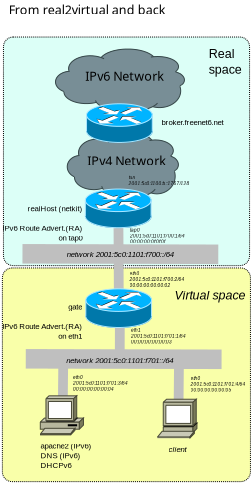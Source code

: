 <?xml version="1.0" encoding="UTF-8"?>
<dia:diagram xmlns:dia="http://www.lysator.liu.se/~alla/dia/">
  <dia:layer name="Background" visible="true">
    <dia:object type="Standard - Box" version="0" id="O0">
      <dia:attribute name="obj_pos">
        <dia:point val="3.035,-4.051"/>
      </dia:attribute>
      <dia:attribute name="obj_bb">
        <dia:rectangle val="3.01,-4.076;15.66,7.681"/>
      </dia:attribute>
      <dia:attribute name="elem_corner">
        <dia:point val="3.035,-4.051"/>
      </dia:attribute>
      <dia:attribute name="elem_width">
        <dia:real val="12.6"/>
      </dia:attribute>
      <dia:attribute name="elem_height">
        <dia:real val="11.707"/>
      </dia:attribute>
      <dia:attribute name="border_width">
        <dia:real val="0.05"/>
      </dia:attribute>
      <dia:attribute name="inner_color">
        <dia:color val="#dcfff7"/>
      </dia:attribute>
      <dia:attribute name="show_background">
        <dia:boolean val="true"/>
      </dia:attribute>
      <dia:attribute name="line_style">
        <dia:enum val="4"/>
      </dia:attribute>
      <dia:attribute name="dashlength">
        <dia:real val="0.5"/>
      </dia:attribute>
      <dia:attribute name="corner_radius">
        <dia:real val="0.5"/>
      </dia:attribute>
    </dia:object>
    <dia:object type="Standard - Box" version="0" id="O1">
      <dia:attribute name="obj_pos">
        <dia:point val="2.98,7.774"/>
      </dia:attribute>
      <dia:attribute name="obj_bb">
        <dia:rectangle val="2.955,7.749;15.705,18.738"/>
      </dia:attribute>
      <dia:attribute name="elem_corner">
        <dia:point val="2.98,7.774"/>
      </dia:attribute>
      <dia:attribute name="elem_width">
        <dia:real val="12.7"/>
      </dia:attribute>
      <dia:attribute name="elem_height">
        <dia:real val="10.939"/>
      </dia:attribute>
      <dia:attribute name="border_width">
        <dia:real val="0.05"/>
      </dia:attribute>
      <dia:attribute name="inner_color">
        <dia:color val="#f9ffa9"/>
      </dia:attribute>
      <dia:attribute name="show_background">
        <dia:boolean val="true"/>
      </dia:attribute>
      <dia:attribute name="line_style">
        <dia:enum val="4"/>
      </dia:attribute>
      <dia:attribute name="dashlength">
        <dia:real val="0.5"/>
      </dia:attribute>
      <dia:attribute name="corner_radius">
        <dia:real val="0.5"/>
      </dia:attribute>
    </dia:object>
    <dia:object type="Standard - Text" version="1" id="O2">
      <dia:attribute name="obj_pos">
        <dia:point val="-0.447,15.923"/>
      </dia:attribute>
      <dia:attribute name="obj_bb">
        <dia:rectangle val="-0.447,15.523;-0.447,16.723"/>
      </dia:attribute>
      <dia:attribute name="text">
        <dia:composite type="text">
          <dia:attribute name="string">
            <dia:string>##</dia:string>
          </dia:attribute>
          <dia:attribute name="font">
            <dia:font family="sans" style="0" name="Helvetica"/>
          </dia:attribute>
          <dia:attribute name="height">
            <dia:real val="0.8"/>
          </dia:attribute>
          <dia:attribute name="pos">
            <dia:point val="-0.447,15.923"/>
          </dia:attribute>
          <dia:attribute name="color">
            <dia:color val="#000000"/>
          </dia:attribute>
          <dia:attribute name="alignment">
            <dia:enum val="0"/>
          </dia:attribute>
        </dia:composite>
      </dia:attribute>
      <dia:attribute name="valign">
        <dia:enum val="3"/>
      </dia:attribute>
    </dia:object>
    <dia:object type="Cisco - Cloud Dark" version="0" id="O3">
      <dia:attribute name="obj_pos">
        <dia:point val="5.7,-3.433"/>
      </dia:attribute>
      <dia:attribute name="obj_bb">
        <dia:rectangle val="5.699,-3.434;12.3,-0.233"/>
      </dia:attribute>
      <dia:attribute name="elem_corner">
        <dia:point val="5.7,-3.433"/>
      </dia:attribute>
      <dia:attribute name="elem_width">
        <dia:real val="6.6"/>
      </dia:attribute>
      <dia:attribute name="elem_height">
        <dia:real val="3.2"/>
      </dia:attribute>
      <dia:attribute name="line_width">
        <dia:real val="0.1"/>
      </dia:attribute>
      <dia:attribute name="line_colour">
        <dia:color val="#000000"/>
      </dia:attribute>
      <dia:attribute name="fill_colour">
        <dia:color val="#ffffff"/>
      </dia:attribute>
      <dia:attribute name="show_background">
        <dia:boolean val="true"/>
      </dia:attribute>
      <dia:attribute name="line_style">
        <dia:enum val="0"/>
        <dia:real val="1"/>
      </dia:attribute>
      <dia:attribute name="flip_horizontal">
        <dia:boolean val="false"/>
      </dia:attribute>
      <dia:attribute name="flip_vertical">
        <dia:boolean val="false"/>
      </dia:attribute>
    </dia:object>
    <dia:object type="Standard - Text" version="1" id="O4">
      <dia:attribute name="obj_pos">
        <dia:point val="9.236,-1.814"/>
      </dia:attribute>
      <dia:attribute name="obj_bb">
        <dia:rectangle val="7.307,-2.356;11.164,-1.416"/>
      </dia:attribute>
      <dia:attribute name="text">
        <dia:composite type="text">
          <dia:attribute name="string">
            <dia:string>#IPv6 Network#</dia:string>
          </dia:attribute>
          <dia:attribute name="font">
            <dia:font family="sans" style="0" name="Helvetica"/>
          </dia:attribute>
          <dia:attribute name="height">
            <dia:real val="0.8"/>
          </dia:attribute>
          <dia:attribute name="pos">
            <dia:point val="9.236,-1.814"/>
          </dia:attribute>
          <dia:attribute name="color">
            <dia:color val="#000000"/>
          </dia:attribute>
          <dia:attribute name="alignment">
            <dia:enum val="1"/>
          </dia:attribute>
        </dia:composite>
      </dia:attribute>
      <dia:attribute name="valign">
        <dia:enum val="3"/>
      </dia:attribute>
      <dia:connections>
        <dia:connection handle="0" to="O3" connection="14"/>
      </dia:connections>
    </dia:object>
    <dia:object type="Cisco - Cloud Dark" version="0" id="O5">
      <dia:attribute name="obj_pos">
        <dia:point val="6.3,0.817"/>
      </dia:attribute>
      <dia:attribute name="obj_bb">
        <dia:rectangle val="6.3,0.816;11.991,4.194"/>
      </dia:attribute>
      <dia:attribute name="elem_corner">
        <dia:point val="6.3,0.817"/>
      </dia:attribute>
      <dia:attribute name="elem_width">
        <dia:real val="5.691"/>
      </dia:attribute>
      <dia:attribute name="elem_height">
        <dia:real val="3.377"/>
      </dia:attribute>
      <dia:attribute name="line_width">
        <dia:real val="0.1"/>
      </dia:attribute>
      <dia:attribute name="line_colour">
        <dia:color val="#000000"/>
      </dia:attribute>
      <dia:attribute name="fill_colour">
        <dia:color val="#ffffff"/>
      </dia:attribute>
      <dia:attribute name="show_background">
        <dia:boolean val="true"/>
      </dia:attribute>
      <dia:attribute name="line_style">
        <dia:enum val="0"/>
        <dia:real val="1"/>
      </dia:attribute>
      <dia:attribute name="flip_horizontal">
        <dia:boolean val="false"/>
      </dia:attribute>
      <dia:attribute name="flip_vertical">
        <dia:boolean val="false"/>
      </dia:attribute>
    </dia:object>
    <dia:object type="Standard - Text" version="1" id="O6">
      <dia:attribute name="obj_pos">
        <dia:point val="9.349,2.526"/>
      </dia:attribute>
      <dia:attribute name="obj_bb">
        <dia:rectangle val="7.42,1.983;11.277,2.923"/>
      </dia:attribute>
      <dia:attribute name="text">
        <dia:composite type="text">
          <dia:attribute name="string">
            <dia:string>#IPv4 Network#</dia:string>
          </dia:attribute>
          <dia:attribute name="font">
            <dia:font family="sans" style="0" name="Helvetica"/>
          </dia:attribute>
          <dia:attribute name="height">
            <dia:real val="0.8"/>
          </dia:attribute>
          <dia:attribute name="pos">
            <dia:point val="9.349,2.526"/>
          </dia:attribute>
          <dia:attribute name="color">
            <dia:color val="#000000"/>
          </dia:attribute>
          <dia:attribute name="alignment">
            <dia:enum val="1"/>
          </dia:attribute>
        </dia:composite>
      </dia:attribute>
      <dia:attribute name="valign">
        <dia:enum val="3"/>
      </dia:attribute>
      <dia:connections>
        <dia:connection handle="0" to="O5" connection="14"/>
      </dia:connections>
    </dia:object>
    <dia:object type="Cisco - Router" version="0" id="O7">
      <dia:attribute name="obj_pos">
        <dia:point val="7.287,-0.633"/>
      </dia:attribute>
      <dia:attribute name="obj_bb">
        <dia:rectangle val="7.287,-0.634;10.675,1.367"/>
      </dia:attribute>
      <dia:attribute name="elem_corner">
        <dia:point val="7.287,-0.633"/>
      </dia:attribute>
      <dia:attribute name="elem_width">
        <dia:real val="3.387"/>
      </dia:attribute>
      <dia:attribute name="elem_height">
        <dia:real val="2"/>
      </dia:attribute>
      <dia:attribute name="line_width">
        <dia:real val="0.1"/>
      </dia:attribute>
      <dia:attribute name="line_colour">
        <dia:color val="#000000"/>
      </dia:attribute>
      <dia:attribute name="fill_colour">
        <dia:color val="#ffffff"/>
      </dia:attribute>
      <dia:attribute name="show_background">
        <dia:boolean val="true"/>
      </dia:attribute>
      <dia:attribute name="line_style">
        <dia:enum val="0"/>
        <dia:real val="1"/>
      </dia:attribute>
      <dia:attribute name="flip_horizontal">
        <dia:boolean val="false"/>
      </dia:attribute>
      <dia:attribute name="flip_vertical">
        <dia:boolean val="false"/>
      </dia:attribute>
    </dia:object>
    <dia:object type="Standard - Line" version="0" id="O8">
      <dia:attribute name="obj_pos">
        <dia:point val="6.098,12.317"/>
      </dia:attribute>
      <dia:attribute name="obj_bb">
        <dia:rectangle val="5.825,12.065;6.35,14.671"/>
      </dia:attribute>
      <dia:attribute name="conn_endpoints">
        <dia:point val="6.098,12.317"/>
        <dia:point val="6.077,14.419"/>
      </dia:attribute>
      <dia:attribute name="numcp">
        <dia:int val="1"/>
      </dia:attribute>
      <dia:attribute name="line_color">
        <dia:color val="#bfbfbf"/>
      </dia:attribute>
      <dia:attribute name="line_width">
        <dia:real val="0.5"/>
      </dia:attribute>
    </dia:object>
    <dia:object type="Standard - Line" version="0" id="O9">
      <dia:attribute name="obj_pos">
        <dia:point val="12.023,12.332"/>
      </dia:attribute>
      <dia:attribute name="obj_bb">
        <dia:rectangle val="11.75,12.08;12.275,14.877"/>
      </dia:attribute>
      <dia:attribute name="conn_endpoints">
        <dia:point val="12.023,12.332"/>
        <dia:point val="12.002,14.624"/>
      </dia:attribute>
      <dia:attribute name="numcp">
        <dia:int val="1"/>
      </dia:attribute>
      <dia:attribute name="line_color">
        <dia:color val="#bfbfbf"/>
      </dia:attribute>
      <dia:attribute name="line_width">
        <dia:real val="0.5"/>
      </dia:attribute>
    </dia:object>
    <dia:object type="Standard - Line" version="0" id="O10">
      <dia:attribute name="obj_pos">
        <dia:point val="8.923,5.732"/>
      </dia:attribute>
      <dia:attribute name="obj_bb">
        <dia:rectangle val="8.672,5.481;9.19,9.093"/>
      </dia:attribute>
      <dia:attribute name="conn_endpoints">
        <dia:point val="8.923,5.732"/>
        <dia:point val="8.938,8.842"/>
      </dia:attribute>
      <dia:attribute name="numcp">
        <dia:int val="1"/>
      </dia:attribute>
      <dia:attribute name="line_color">
        <dia:color val="#bfbfbf"/>
      </dia:attribute>
      <dia:attribute name="line_width">
        <dia:real val="0.5"/>
      </dia:attribute>
      <dia:connections>
        <dia:connection handle="0" to="O13" connection="4"/>
        <dia:connection handle="1" to="O28" connection="4"/>
      </dia:connections>
    </dia:object>
    <dia:object type="Cisco - PC" version="0" id="O11">
      <dia:attribute name="obj_pos">
        <dia:point val="4.921,14.319"/>
      </dia:attribute>
      <dia:attribute name="obj_bb">
        <dia:rectangle val="4.92,14.318;7.133,16.32"/>
      </dia:attribute>
      <dia:attribute name="elem_corner">
        <dia:point val="4.921,14.319"/>
      </dia:attribute>
      <dia:attribute name="elem_width">
        <dia:real val="2.21"/>
      </dia:attribute>
      <dia:attribute name="elem_height">
        <dia:real val="2"/>
      </dia:attribute>
      <dia:attribute name="line_width">
        <dia:real val="0.1"/>
      </dia:attribute>
      <dia:attribute name="line_colour">
        <dia:color val="#000000"/>
      </dia:attribute>
      <dia:attribute name="fill_colour">
        <dia:color val="#ffffff"/>
      </dia:attribute>
      <dia:attribute name="show_background">
        <dia:boolean val="true"/>
      </dia:attribute>
      <dia:attribute name="line_style">
        <dia:enum val="0"/>
        <dia:real val="1"/>
      </dia:attribute>
      <dia:attribute name="flip_horizontal">
        <dia:boolean val="false"/>
      </dia:attribute>
      <dia:attribute name="flip_vertical">
        <dia:boolean val="false"/>
      </dia:attribute>
    </dia:object>
    <dia:object type="Cisco - Terminal" version="0" id="O12">
      <dia:attribute name="obj_pos">
        <dia:point val="10.918,14.495"/>
      </dia:attribute>
      <dia:attribute name="obj_bb">
        <dia:rectangle val="10.916,14.494;12.941,16.496"/>
      </dia:attribute>
      <dia:attribute name="elem_corner">
        <dia:point val="10.918,14.495"/>
      </dia:attribute>
      <dia:attribute name="elem_width">
        <dia:real val="2.022"/>
      </dia:attribute>
      <dia:attribute name="elem_height">
        <dia:real val="2.0"/>
      </dia:attribute>
      <dia:attribute name="line_width">
        <dia:real val="0.1"/>
      </dia:attribute>
      <dia:attribute name="line_colour">
        <dia:color val="#000000"/>
      </dia:attribute>
      <dia:attribute name="fill_colour">
        <dia:color val="#ffffff"/>
      </dia:attribute>
      <dia:attribute name="show_background">
        <dia:boolean val="true"/>
      </dia:attribute>
      <dia:attribute name="line_style">
        <dia:enum val="0"/>
        <dia:real val="1"/>
      </dia:attribute>
      <dia:attribute name="flip_horizontal">
        <dia:boolean val="false"/>
      </dia:attribute>
      <dia:attribute name="flip_vertical">
        <dia:boolean val="false"/>
      </dia:attribute>
    </dia:object>
    <dia:object type="Cisco - Router" version="0" id="O13">
      <dia:attribute name="obj_pos">
        <dia:point val="7.226,3.732"/>
      </dia:attribute>
      <dia:attribute name="obj_bb">
        <dia:rectangle val="7.225,3.732;10.613,5.733"/>
      </dia:attribute>
      <dia:attribute name="elem_corner">
        <dia:point val="7.226,3.732"/>
      </dia:attribute>
      <dia:attribute name="elem_width">
        <dia:real val="3.387"/>
      </dia:attribute>
      <dia:attribute name="elem_height">
        <dia:real val="2"/>
      </dia:attribute>
      <dia:attribute name="line_width">
        <dia:real val="0.1"/>
      </dia:attribute>
      <dia:attribute name="line_colour">
        <dia:color val="#000000"/>
      </dia:attribute>
      <dia:attribute name="fill_colour">
        <dia:color val="#ffffff"/>
      </dia:attribute>
      <dia:attribute name="show_background">
        <dia:boolean val="true"/>
      </dia:attribute>
      <dia:attribute name="line_style">
        <dia:enum val="0"/>
        <dia:real val="1"/>
      </dia:attribute>
      <dia:attribute name="flip_horizontal">
        <dia:boolean val="false"/>
      </dia:attribute>
      <dia:attribute name="flip_vertical">
        <dia:boolean val="false"/>
      </dia:attribute>
    </dia:object>
    <dia:object type="Standard - Text" version="1" id="O14">
      <dia:attribute name="obj_pos">
        <dia:point val="7.064,9.898"/>
      </dia:attribute>
      <dia:attribute name="obj_bb">
        <dia:rectangle val="3.269,9.575;7.075,11.728"/>
      </dia:attribute>
      <dia:attribute name="text">
        <dia:composite type="text">
          <dia:attribute name="string">
            <dia:string>#gate

IPv6 Route Advert.(RA)
on eth1#</dia:string>
          </dia:attribute>
          <dia:attribute name="font">
            <dia:font family="arial" style="0" name="Helvetica"/>
          </dia:attribute>
          <dia:attribute name="height">
            <dia:real val="0.5"/>
          </dia:attribute>
          <dia:attribute name="pos">
            <dia:point val="7.064,9.898"/>
          </dia:attribute>
          <dia:attribute name="color">
            <dia:color val="#000000"/>
          </dia:attribute>
          <dia:attribute name="alignment">
            <dia:enum val="2"/>
          </dia:attribute>
        </dia:composite>
      </dia:attribute>
      <dia:attribute name="valign">
        <dia:enum val="3"/>
      </dia:attribute>
    </dia:object>
    <dia:object type="Standard - Text" version="1" id="O15">
      <dia:attribute name="obj_pos">
        <dia:point val="4.93,17.018"/>
      </dia:attribute>
      <dia:attribute name="obj_bb">
        <dia:rectangle val="4.93,16.686;7.405,18.263"/>
      </dia:attribute>
      <dia:attribute name="text">
        <dia:composite type="text">
          <dia:attribute name="string">
            <dia:string>#apache2 (IPv6)
DNS (IPv6)
DHCPv6#</dia:string>
          </dia:attribute>
          <dia:attribute name="font">
            <dia:font family="arial" style="0" name="Helvetica"/>
          </dia:attribute>
          <dia:attribute name="height">
            <dia:real val="0.5"/>
          </dia:attribute>
          <dia:attribute name="pos">
            <dia:point val="4.93,17.018"/>
          </dia:attribute>
          <dia:attribute name="color">
            <dia:color val="#000000"/>
          </dia:attribute>
          <dia:attribute name="alignment">
            <dia:enum val="0"/>
          </dia:attribute>
        </dia:composite>
      </dia:attribute>
      <dia:attribute name="valign">
        <dia:enum val="3"/>
      </dia:attribute>
    </dia:object>
    <dia:object type="Standard - Text" version="1" id="O16">
      <dia:attribute name="obj_pos">
        <dia:point val="11.95,17.2"/>
      </dia:attribute>
      <dia:attribute name="obj_bb">
        <dia:rectangle val="11.525,16.867;12.375,17.445"/>
      </dia:attribute>
      <dia:attribute name="text">
        <dia:composite type="text">
          <dia:attribute name="string">
            <dia:string>#client#</dia:string>
          </dia:attribute>
          <dia:attribute name="font">
            <dia:font family="arial" style="4" name="Helvetica"/>
          </dia:attribute>
          <dia:attribute name="height">
            <dia:real val="0.5"/>
          </dia:attribute>
          <dia:attribute name="pos">
            <dia:point val="11.95,17.2"/>
          </dia:attribute>
          <dia:attribute name="color">
            <dia:color val="#000000"/>
          </dia:attribute>
          <dia:attribute name="alignment">
            <dia:enum val="1"/>
          </dia:attribute>
        </dia:composite>
      </dia:attribute>
      <dia:attribute name="valign">
        <dia:enum val="3"/>
      </dia:attribute>
    </dia:object>
    <dia:object type="Standard - Text" version="1" id="O17">
      <dia:attribute name="obj_pos">
        <dia:point val="7.078,4.869"/>
      </dia:attribute>
      <dia:attribute name="obj_bb">
        <dia:rectangle val="3.283,4.546;7.089,6.699"/>
      </dia:attribute>
      <dia:attribute name="text">
        <dia:composite type="text">
          <dia:attribute name="string">
            <dia:string>#realHost (netkit)

IPv6 Route Advert.(RA)
on tap0#</dia:string>
          </dia:attribute>
          <dia:attribute name="font">
            <dia:font family="arial" style="0" name="Helvetica"/>
          </dia:attribute>
          <dia:attribute name="height">
            <dia:real val="0.5"/>
          </dia:attribute>
          <dia:attribute name="pos">
            <dia:point val="7.078,4.869"/>
          </dia:attribute>
          <dia:attribute name="color">
            <dia:color val="#000000"/>
          </dia:attribute>
          <dia:attribute name="alignment">
            <dia:enum val="2"/>
          </dia:attribute>
        </dia:composite>
      </dia:attribute>
      <dia:attribute name="valign">
        <dia:enum val="3"/>
      </dia:attribute>
    </dia:object>
    <dia:object type="Standard - Text" version="1" id="O18">
      <dia:attribute name="obj_pos">
        <dia:point val="11.12,0.457"/>
      </dia:attribute>
      <dia:attribute name="obj_bb">
        <dia:rectangle val="11.12,0.124;14.188,0.702"/>
      </dia:attribute>
      <dia:attribute name="text">
        <dia:composite type="text">
          <dia:attribute name="string">
            <dia:string>#broker.freenet6.net#</dia:string>
          </dia:attribute>
          <dia:attribute name="font">
            <dia:font family="arial" style="0" name="Helvetica"/>
          </dia:attribute>
          <dia:attribute name="height">
            <dia:real val="0.5"/>
          </dia:attribute>
          <dia:attribute name="pos">
            <dia:point val="11.12,0.457"/>
          </dia:attribute>
          <dia:attribute name="color">
            <dia:color val="#000000"/>
          </dia:attribute>
          <dia:attribute name="alignment">
            <dia:enum val="0"/>
          </dia:attribute>
        </dia:composite>
      </dia:attribute>
      <dia:attribute name="valign">
        <dia:enum val="3"/>
      </dia:attribute>
    </dia:object>
    <dia:object type="Standard - Text" version="1" id="O19">
      <dia:attribute name="obj_pos">
        <dia:point val="9.514,5.917"/>
      </dia:attribute>
      <dia:attribute name="obj_bb">
        <dia:rectangle val="9.514,5.717;11.989,6.665"/>
      </dia:attribute>
      <dia:attribute name="text">
        <dia:composite type="text">
          <dia:attribute name="string">
            <dia:string>#tap0
2001:5c0:1101:f700:1/64 
00:00:00:0f:0f:0f#</dia:string>
          </dia:attribute>
          <dia:attribute name="font">
            <dia:font family="arial" style="4" name="Helvetica"/>
          </dia:attribute>
          <dia:attribute name="height">
            <dia:real val="0.3"/>
          </dia:attribute>
          <dia:attribute name="pos">
            <dia:point val="9.514,5.917"/>
          </dia:attribute>
          <dia:attribute name="color">
            <dia:color val="#000000"/>
          </dia:attribute>
          <dia:attribute name="alignment">
            <dia:enum val="0"/>
          </dia:attribute>
        </dia:composite>
      </dia:attribute>
      <dia:attribute name="valign">
        <dia:enum val="3"/>
      </dia:attribute>
    </dia:object>
    <dia:object type="Standard - Text" version="1" id="O20">
      <dia:attribute name="obj_pos">
        <dia:point val="3.303,-5.209"/>
      </dia:attribute>
      <dia:attribute name="obj_bb">
        <dia:rectangle val="3.303,-5.751;11.125,-4.811"/>
      </dia:attribute>
      <dia:attribute name="text">
        <dia:composite type="text">
          <dia:attribute name="string">
            <dia:string>#From real2virtual and back#</dia:string>
          </dia:attribute>
          <dia:attribute name="font">
            <dia:font family="sans" style="0" name="Helvetica"/>
          </dia:attribute>
          <dia:attribute name="height">
            <dia:real val="0.8"/>
          </dia:attribute>
          <dia:attribute name="pos">
            <dia:point val="3.303,-5.209"/>
          </dia:attribute>
          <dia:attribute name="color">
            <dia:color val="#000000"/>
          </dia:attribute>
          <dia:attribute name="alignment">
            <dia:enum val="0"/>
          </dia:attribute>
        </dia:composite>
      </dia:attribute>
      <dia:attribute name="valign">
        <dia:enum val="3"/>
      </dia:attribute>
    </dia:object>
    <dia:object type="Standard - Text" version="1" id="O21">
      <dia:attribute name="obj_pos">
        <dia:point val="9.439,3.235"/>
      </dia:attribute>
      <dia:attribute name="obj_bb">
        <dia:rectangle val="9.439,3.035;12.099,3.683"/>
      </dia:attribute>
      <dia:attribute name="text">
        <dia:composite type="text">
          <dia:attribute name="string">
            <dia:string>#tun
2001:5c0:1100:b::1767/128#</dia:string>
          </dia:attribute>
          <dia:attribute name="font">
            <dia:font family="arial" style="4" name="Helvetica"/>
          </dia:attribute>
          <dia:attribute name="height">
            <dia:real val="0.3"/>
          </dia:attribute>
          <dia:attribute name="pos">
            <dia:point val="9.439,3.235"/>
          </dia:attribute>
          <dia:attribute name="color">
            <dia:color val="#000000"/>
          </dia:attribute>
          <dia:attribute name="alignment">
            <dia:enum val="0"/>
          </dia:attribute>
        </dia:composite>
      </dia:attribute>
      <dia:attribute name="valign">
        <dia:enum val="3"/>
      </dia:attribute>
    </dia:object>
    <dia:object type="Standard - Text" version="1" id="O22">
      <dia:attribute name="obj_pos">
        <dia:point val="9.564,11.042"/>
      </dia:attribute>
      <dia:attribute name="obj_bb">
        <dia:rectangle val="9.564,10.842;12.039,11.79"/>
      </dia:attribute>
      <dia:attribute name="text">
        <dia:composite type="text">
          <dia:attribute name="string">
            <dia:string>#eth1
2001:5c0:1101:f701:1/64 
00:00:00:00:00:03#</dia:string>
          </dia:attribute>
          <dia:attribute name="font">
            <dia:font family="arial" style="4" name="Helvetica"/>
          </dia:attribute>
          <dia:attribute name="height">
            <dia:real val="0.3"/>
          </dia:attribute>
          <dia:attribute name="pos">
            <dia:point val="9.564,11.042"/>
          </dia:attribute>
          <dia:attribute name="color">
            <dia:color val="#000000"/>
          </dia:attribute>
          <dia:attribute name="alignment">
            <dia:enum val="0"/>
          </dia:attribute>
        </dia:composite>
      </dia:attribute>
      <dia:attribute name="valign">
        <dia:enum val="3"/>
      </dia:attribute>
    </dia:object>
    <dia:object type="Standard - Text" version="1" id="O23">
      <dia:attribute name="obj_pos">
        <dia:point val="6.589,13.454"/>
      </dia:attribute>
      <dia:attribute name="obj_bb">
        <dia:rectangle val="6.589,13.254;9.064,14.201"/>
      </dia:attribute>
      <dia:attribute name="text">
        <dia:composite type="text">
          <dia:attribute name="string">
            <dia:string>#eth0
2001:5c0:1101:f701:3/64 
00:00:00:00:00:04#</dia:string>
          </dia:attribute>
          <dia:attribute name="font">
            <dia:font family="arial" style="4" name="Helvetica"/>
          </dia:attribute>
          <dia:attribute name="height">
            <dia:real val="0.3"/>
          </dia:attribute>
          <dia:attribute name="pos">
            <dia:point val="6.589,13.454"/>
          </dia:attribute>
          <dia:attribute name="color">
            <dia:color val="#000000"/>
          </dia:attribute>
          <dia:attribute name="alignment">
            <dia:enum val="0"/>
          </dia:attribute>
        </dia:composite>
      </dia:attribute>
      <dia:attribute name="valign">
        <dia:enum val="3"/>
      </dia:attribute>
    </dia:object>
    <dia:object type="Standard - Text" version="1" id="O24">
      <dia:attribute name="obj_pos">
        <dia:point val="12.614,13.504"/>
      </dia:attribute>
      <dia:attribute name="obj_bb">
        <dia:rectangle val="12.614,13.304;15.089,14.252"/>
      </dia:attribute>
      <dia:attribute name="text">
        <dia:composite type="text">
          <dia:attribute name="string">
            <dia:string>#eth0
2001:5c0:1101:f701:4/64 
00:00:00:00:00:05#</dia:string>
          </dia:attribute>
          <dia:attribute name="font">
            <dia:font family="arial" style="4" name="Helvetica"/>
          </dia:attribute>
          <dia:attribute name="height">
            <dia:real val="0.3"/>
          </dia:attribute>
          <dia:attribute name="pos">
            <dia:point val="12.614,13.504"/>
          </dia:attribute>
          <dia:attribute name="color">
            <dia:color val="#000000"/>
          </dia:attribute>
          <dia:attribute name="alignment">
            <dia:enum val="0"/>
          </dia:attribute>
        </dia:composite>
      </dia:attribute>
      <dia:attribute name="valign">
        <dia:enum val="3"/>
      </dia:attribute>
    </dia:object>
    <dia:object type="Standard - Line" version="0" id="O25">
      <dia:attribute name="obj_pos">
        <dia:point val="8.994,9.567"/>
      </dia:attribute>
      <dia:attribute name="obj_bb">
        <dia:rectangle val="8.738,9.317;9.244,12.582"/>
      </dia:attribute>
      <dia:attribute name="conn_endpoints">
        <dia:point val="8.994,9.567"/>
        <dia:point val="8.989,12.332"/>
      </dia:attribute>
      <dia:attribute name="numcp">
        <dia:int val="1"/>
      </dia:attribute>
      <dia:attribute name="line_color">
        <dia:color val="#bfbfbf"/>
      </dia:attribute>
      <dia:attribute name="line_width">
        <dia:real val="0.5"/>
      </dia:attribute>
    </dia:object>
    <dia:object type="Standard - Text" version="1" id="O26">
      <dia:attribute name="obj_pos">
        <dia:point val="9.489,8.142"/>
      </dia:attribute>
      <dia:attribute name="obj_bb">
        <dia:rectangle val="9.489,7.942;11.964,8.89"/>
      </dia:attribute>
      <dia:attribute name="text">
        <dia:composite type="text">
          <dia:attribute name="string">
            <dia:string>#eth0
2001:5c0:1101:f700:2/64 
00:00:00:00:00:02#</dia:string>
          </dia:attribute>
          <dia:attribute name="font">
            <dia:font family="arial" style="4" name="Helvetica"/>
          </dia:attribute>
          <dia:attribute name="height">
            <dia:real val="0.3"/>
          </dia:attribute>
          <dia:attribute name="pos">
            <dia:point val="9.489,8.142"/>
          </dia:attribute>
          <dia:attribute name="color">
            <dia:color val="#000000"/>
          </dia:attribute>
          <dia:attribute name="alignment">
            <dia:enum val="0"/>
          </dia:attribute>
        </dia:composite>
      </dia:attribute>
      <dia:attribute name="valign">
        <dia:enum val="3"/>
      </dia:attribute>
    </dia:object>
    <dia:object type="Standard - Line" version="0" id="O27">
      <dia:attribute name="obj_pos">
        <dia:point val="4.008,7.049"/>
      </dia:attribute>
      <dia:attribute name="obj_bb">
        <dia:rectangle val="3.507,6.548;14.534,7.575"/>
      </dia:attribute>
      <dia:attribute name="conn_endpoints">
        <dia:point val="4.008,7.049"/>
        <dia:point val="14.033,7.074"/>
      </dia:attribute>
      <dia:attribute name="numcp">
        <dia:int val="1"/>
      </dia:attribute>
      <dia:attribute name="line_color">
        <dia:color val="#bfbfbf"/>
      </dia:attribute>
      <dia:attribute name="line_width">
        <dia:real val="1"/>
      </dia:attribute>
    </dia:object>
    <dia:object type="Cisco - Router" version="0" id="O28">
      <dia:attribute name="obj_pos">
        <dia:point val="7.25,8.842"/>
      </dia:attribute>
      <dia:attribute name="obj_bb">
        <dia:rectangle val="7.25,8.842;10.638,10.843"/>
      </dia:attribute>
      <dia:attribute name="elem_corner">
        <dia:point val="7.25,8.842"/>
      </dia:attribute>
      <dia:attribute name="elem_width">
        <dia:real val="3.387"/>
      </dia:attribute>
      <dia:attribute name="elem_height">
        <dia:real val="2"/>
      </dia:attribute>
      <dia:attribute name="line_width">
        <dia:real val="0.1"/>
      </dia:attribute>
      <dia:attribute name="line_colour">
        <dia:color val="#000000"/>
      </dia:attribute>
      <dia:attribute name="fill_colour">
        <dia:color val="#ffffff"/>
      </dia:attribute>
      <dia:attribute name="show_background">
        <dia:boolean val="true"/>
      </dia:attribute>
      <dia:attribute name="line_style">
        <dia:enum val="0"/>
        <dia:real val="1"/>
      </dia:attribute>
      <dia:attribute name="flip_horizontal">
        <dia:boolean val="false"/>
      </dia:attribute>
      <dia:attribute name="flip_vertical">
        <dia:boolean val="false"/>
      </dia:attribute>
    </dia:object>
    <dia:object type="Standard - Text" version="1" id="O29">
      <dia:attribute name="obj_pos">
        <dia:point val="9.017,7.218"/>
      </dia:attribute>
      <dia:attribute name="obj_bb">
        <dia:rectangle val="6.37,6.886;11.663,7.463"/>
      </dia:attribute>
      <dia:attribute name="text">
        <dia:composite type="text">
          <dia:attribute name="string">
            <dia:string>#network 2001:5c0:1101:f700::/64#</dia:string>
          </dia:attribute>
          <dia:attribute name="font">
            <dia:font family="arial" style="4" name="Helvetica"/>
          </dia:attribute>
          <dia:attribute name="height">
            <dia:real val="0.5"/>
          </dia:attribute>
          <dia:attribute name="pos">
            <dia:point val="9.017,7.218"/>
          </dia:attribute>
          <dia:attribute name="color">
            <dia:color val="#000000"/>
          </dia:attribute>
          <dia:attribute name="alignment">
            <dia:enum val="1"/>
          </dia:attribute>
        </dia:composite>
      </dia:attribute>
      <dia:attribute name="valign">
        <dia:enum val="3"/>
      </dia:attribute>
    </dia:object>
    <dia:object type="Standard - Text" version="1" id="O30">
      <dia:attribute name="obj_pos">
        <dia:point val="13.605,9.389"/>
      </dia:attribute>
      <dia:attribute name="obj_bb">
        <dia:rectangle val="11.921,8.859;15.288,9.784"/>
      </dia:attribute>
      <dia:attribute name="text">
        <dia:composite type="text">
          <dia:attribute name="string">
            <dia:string>#Virtual space#</dia:string>
          </dia:attribute>
          <dia:attribute name="font">
            <dia:font family="arial" style="4" name="Helvetica"/>
          </dia:attribute>
          <dia:attribute name="height">
            <dia:real val="0.8"/>
          </dia:attribute>
          <dia:attribute name="pos">
            <dia:point val="13.605,9.389"/>
          </dia:attribute>
          <dia:attribute name="color">
            <dia:color val="#000000"/>
          </dia:attribute>
          <dia:attribute name="alignment">
            <dia:enum val="1"/>
          </dia:attribute>
        </dia:composite>
      </dia:attribute>
      <dia:attribute name="valign">
        <dia:enum val="3"/>
      </dia:attribute>
    </dia:object>
    <dia:object type="Standard - Text" version="1" id="O31">
      <dia:attribute name="obj_pos">
        <dia:point val="13.55,-2.976"/>
      </dia:attribute>
      <dia:attribute name="obj_bb">
        <dia:rectangle val="13.55,-3.506;15.11,-1.781"/>
      </dia:attribute>
      <dia:attribute name="text">
        <dia:composite type="text">
          <dia:attribute name="string">
            <dia:string>#Real
space#</dia:string>
          </dia:attribute>
          <dia:attribute name="font">
            <dia:font family="arial" style="0" name="Helvetica"/>
          </dia:attribute>
          <dia:attribute name="height">
            <dia:real val="0.8"/>
          </dia:attribute>
          <dia:attribute name="pos">
            <dia:point val="13.55,-2.976"/>
          </dia:attribute>
          <dia:attribute name="color">
            <dia:color val="#000000"/>
          </dia:attribute>
          <dia:attribute name="alignment">
            <dia:enum val="0"/>
          </dia:attribute>
        </dia:composite>
      </dia:attribute>
      <dia:attribute name="valign">
        <dia:enum val="3"/>
      </dia:attribute>
    </dia:object>
    <dia:object type="Standard - Line" version="0" id="O32">
      <dia:attribute name="obj_pos">
        <dia:point val="4.177,12.425"/>
      </dia:attribute>
      <dia:attribute name="obj_bb">
        <dia:rectangle val="3.675,11.924;14.703,12.951"/>
      </dia:attribute>
      <dia:attribute name="conn_endpoints">
        <dia:point val="4.177,12.425"/>
        <dia:point val="14.202,12.45"/>
      </dia:attribute>
      <dia:attribute name="numcp">
        <dia:int val="1"/>
      </dia:attribute>
      <dia:attribute name="line_color">
        <dia:color val="#bfbfbf"/>
      </dia:attribute>
      <dia:attribute name="line_width">
        <dia:real val="1"/>
      </dia:attribute>
    </dia:object>
    <dia:object type="Standard - Text" version="1" id="O33">
      <dia:attribute name="obj_pos">
        <dia:point val="8.989,12.657"/>
      </dia:attribute>
      <dia:attribute name="obj_bb">
        <dia:rectangle val="6.342,12.325;11.635,12.902"/>
      </dia:attribute>
      <dia:attribute name="text">
        <dia:composite type="text">
          <dia:attribute name="string">
            <dia:string>#network 2001:5c0:1101:f701::/64#</dia:string>
          </dia:attribute>
          <dia:attribute name="font">
            <dia:font family="arial" style="4" name="Helvetica"/>
          </dia:attribute>
          <dia:attribute name="height">
            <dia:real val="0.5"/>
          </dia:attribute>
          <dia:attribute name="pos">
            <dia:point val="8.989,12.657"/>
          </dia:attribute>
          <dia:attribute name="color">
            <dia:color val="#000000"/>
          </dia:attribute>
          <dia:attribute name="alignment">
            <dia:enum val="1"/>
          </dia:attribute>
        </dia:composite>
      </dia:attribute>
      <dia:attribute name="valign">
        <dia:enum val="3"/>
      </dia:attribute>
    </dia:object>
  </dia:layer>
</dia:diagram>
